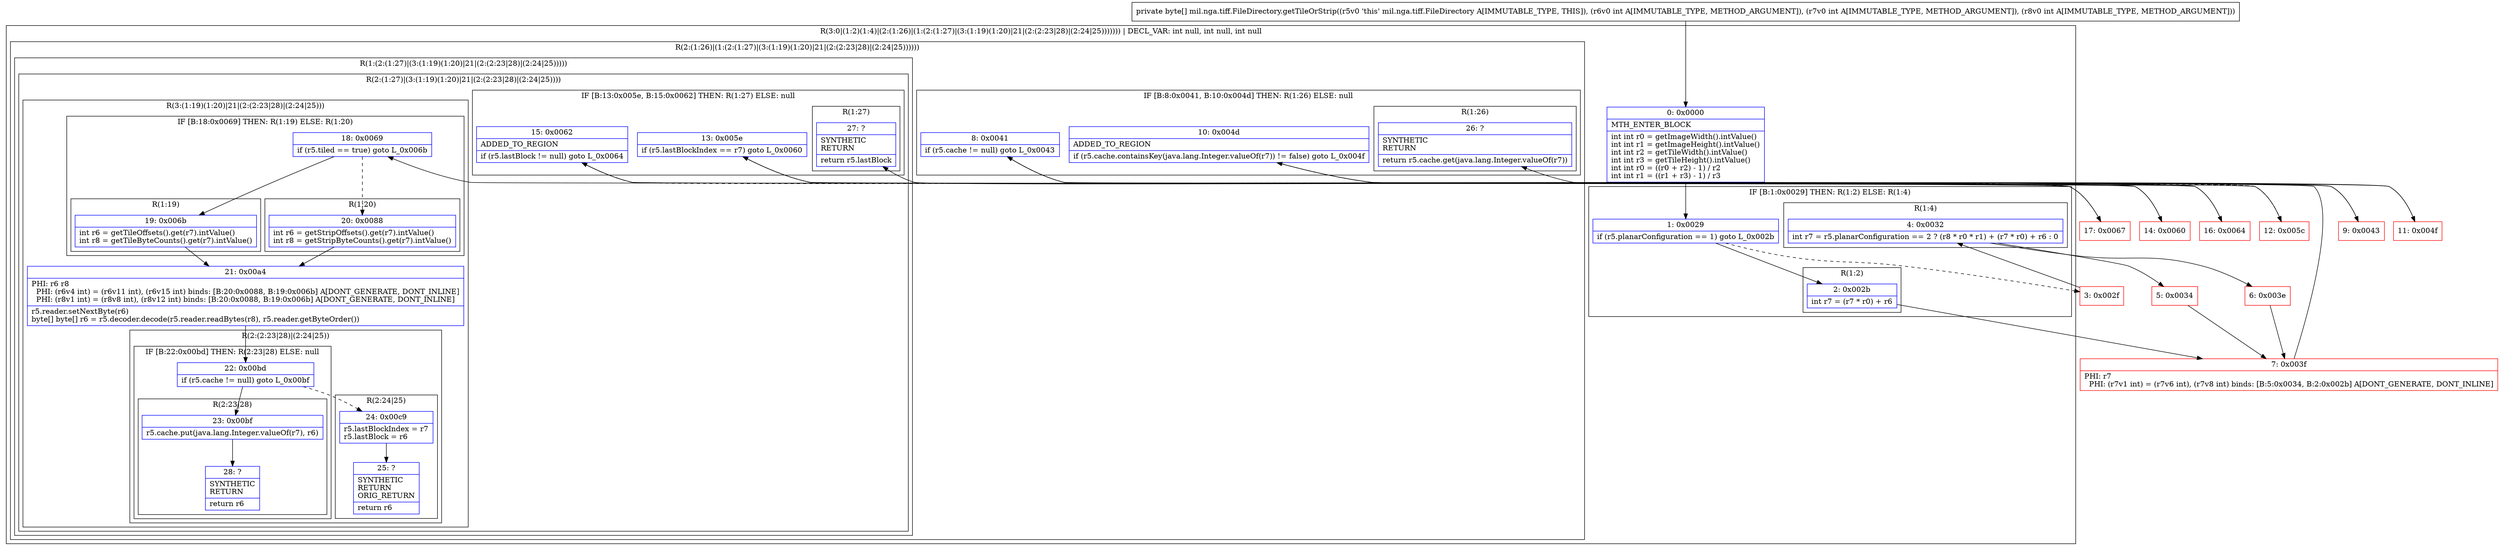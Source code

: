 digraph "CFG formil.nga.tiff.FileDirectory.getTileOrStrip(III)[B" {
subgraph cluster_Region_884833037 {
label = "R(3:0|(1:2)(1:4)|(2:(1:26)|(1:(2:(1:27)|(3:(1:19)(1:20)|21|(2:(2:23|28)|(2:24|25))))))) | DECL_VAR: int null, int null, int null\l";
node [shape=record,color=blue];
Node_0 [shape=record,label="{0\:\ 0x0000|MTH_ENTER_BLOCK\l|int int r0 = getImageWidth().intValue()\lint int r1 = getImageHeight().intValue()\lint int r2 = getTileWidth().intValue()\lint int r3 = getTileHeight().intValue()\lint int r0 = ((r0 + r2) \- 1) \/ r2\lint int r1 = ((r1 + r3) \- 1) \/ r3\l}"];
subgraph cluster_IfRegion_488846645 {
label = "IF [B:1:0x0029] THEN: R(1:2) ELSE: R(1:4)";
node [shape=record,color=blue];
Node_1 [shape=record,label="{1\:\ 0x0029|if (r5.planarConfiguration == 1) goto L_0x002b\l}"];
subgraph cluster_Region_1132218002 {
label = "R(1:2)";
node [shape=record,color=blue];
Node_2 [shape=record,label="{2\:\ 0x002b|int r7 = (r7 * r0) + r6\l}"];
}
subgraph cluster_Region_1196804382 {
label = "R(1:4)";
node [shape=record,color=blue];
Node_4 [shape=record,label="{4\:\ 0x0032|int r7 = r5.planarConfiguration == 2 ? (r8 * r0 * r1) + (r7 * r0) + r6 : 0\l}"];
}
}
subgraph cluster_Region_685519785 {
label = "R(2:(1:26)|(1:(2:(1:27)|(3:(1:19)(1:20)|21|(2:(2:23|28)|(2:24|25))))))";
node [shape=record,color=blue];
subgraph cluster_IfRegion_1848424759 {
label = "IF [B:8:0x0041, B:10:0x004d] THEN: R(1:26) ELSE: null";
node [shape=record,color=blue];
Node_8 [shape=record,label="{8\:\ 0x0041|if (r5.cache != null) goto L_0x0043\l}"];
Node_10 [shape=record,label="{10\:\ 0x004d|ADDED_TO_REGION\l|if (r5.cache.containsKey(java.lang.Integer.valueOf(r7)) != false) goto L_0x004f\l}"];
subgraph cluster_Region_395979844 {
label = "R(1:26)";
node [shape=record,color=blue];
Node_26 [shape=record,label="{26\:\ ?|SYNTHETIC\lRETURN\l|return r5.cache.get(java.lang.Integer.valueOf(r7))\l}"];
}
}
subgraph cluster_Region_328481055 {
label = "R(1:(2:(1:27)|(3:(1:19)(1:20)|21|(2:(2:23|28)|(2:24|25)))))";
node [shape=record,color=blue];
subgraph cluster_Region_1520177599 {
label = "R(2:(1:27)|(3:(1:19)(1:20)|21|(2:(2:23|28)|(2:24|25))))";
node [shape=record,color=blue];
subgraph cluster_IfRegion_1374875354 {
label = "IF [B:13:0x005e, B:15:0x0062] THEN: R(1:27) ELSE: null";
node [shape=record,color=blue];
Node_13 [shape=record,label="{13\:\ 0x005e|if (r5.lastBlockIndex == r7) goto L_0x0060\l}"];
Node_15 [shape=record,label="{15\:\ 0x0062|ADDED_TO_REGION\l|if (r5.lastBlock != null) goto L_0x0064\l}"];
subgraph cluster_Region_399249580 {
label = "R(1:27)";
node [shape=record,color=blue];
Node_27 [shape=record,label="{27\:\ ?|SYNTHETIC\lRETURN\l|return r5.lastBlock\l}"];
}
}
subgraph cluster_Region_1370632745 {
label = "R(3:(1:19)(1:20)|21|(2:(2:23|28)|(2:24|25)))";
node [shape=record,color=blue];
subgraph cluster_IfRegion_631414667 {
label = "IF [B:18:0x0069] THEN: R(1:19) ELSE: R(1:20)";
node [shape=record,color=blue];
Node_18 [shape=record,label="{18\:\ 0x0069|if (r5.tiled == true) goto L_0x006b\l}"];
subgraph cluster_Region_1893442166 {
label = "R(1:19)";
node [shape=record,color=blue];
Node_19 [shape=record,label="{19\:\ 0x006b|int r6 = getTileOffsets().get(r7).intValue()\lint r8 = getTileByteCounts().get(r7).intValue()\l}"];
}
subgraph cluster_Region_803328404 {
label = "R(1:20)";
node [shape=record,color=blue];
Node_20 [shape=record,label="{20\:\ 0x0088|int r6 = getStripOffsets().get(r7).intValue()\lint r8 = getStripByteCounts().get(r7).intValue()\l}"];
}
}
Node_21 [shape=record,label="{21\:\ 0x00a4|PHI: r6 r8 \l  PHI: (r6v4 int) = (r6v11 int), (r6v15 int) binds: [B:20:0x0088, B:19:0x006b] A[DONT_GENERATE, DONT_INLINE]\l  PHI: (r8v1 int) = (r8v8 int), (r8v12 int) binds: [B:20:0x0088, B:19:0x006b] A[DONT_GENERATE, DONT_INLINE]\l|r5.reader.setNextByte(r6)\lbyte[] byte[] r6 = r5.decoder.decode(r5.reader.readBytes(r8), r5.reader.getByteOrder())\l}"];
subgraph cluster_Region_529101673 {
label = "R(2:(2:23|28)|(2:24|25))";
node [shape=record,color=blue];
subgraph cluster_IfRegion_1506531964 {
label = "IF [B:22:0x00bd] THEN: R(2:23|28) ELSE: null";
node [shape=record,color=blue];
Node_22 [shape=record,label="{22\:\ 0x00bd|if (r5.cache != null) goto L_0x00bf\l}"];
subgraph cluster_Region_944118840 {
label = "R(2:23|28)";
node [shape=record,color=blue];
Node_23 [shape=record,label="{23\:\ 0x00bf|r5.cache.put(java.lang.Integer.valueOf(r7), r6)\l}"];
Node_28 [shape=record,label="{28\:\ ?|SYNTHETIC\lRETURN\l|return r6\l}"];
}
}
subgraph cluster_Region_420091861 {
label = "R(2:24|25)";
node [shape=record,color=blue];
Node_24 [shape=record,label="{24\:\ 0x00c9|r5.lastBlockIndex = r7\lr5.lastBlock = r6\l}"];
Node_25 [shape=record,label="{25\:\ ?|SYNTHETIC\lRETURN\lORIG_RETURN\l|return r6\l}"];
}
}
}
}
}
}
}
Node_3 [shape=record,color=red,label="{3\:\ 0x002f}"];
Node_5 [shape=record,color=red,label="{5\:\ 0x0034}"];
Node_6 [shape=record,color=red,label="{6\:\ 0x003e}"];
Node_7 [shape=record,color=red,label="{7\:\ 0x003f|PHI: r7 \l  PHI: (r7v1 int) = (r7v6 int), (r7v8 int) binds: [B:5:0x0034, B:2:0x002b] A[DONT_GENERATE, DONT_INLINE]\l}"];
Node_9 [shape=record,color=red,label="{9\:\ 0x0043}"];
Node_11 [shape=record,color=red,label="{11\:\ 0x004f}"];
Node_12 [shape=record,color=red,label="{12\:\ 0x005c}"];
Node_14 [shape=record,color=red,label="{14\:\ 0x0060}"];
Node_16 [shape=record,color=red,label="{16\:\ 0x0064}"];
Node_17 [shape=record,color=red,label="{17\:\ 0x0067}"];
MethodNode[shape=record,label="{private byte[] mil.nga.tiff.FileDirectory.getTileOrStrip((r5v0 'this' mil.nga.tiff.FileDirectory A[IMMUTABLE_TYPE, THIS]), (r6v0 int A[IMMUTABLE_TYPE, METHOD_ARGUMENT]), (r7v0 int A[IMMUTABLE_TYPE, METHOD_ARGUMENT]), (r8v0 int A[IMMUTABLE_TYPE, METHOD_ARGUMENT])) }"];
MethodNode -> Node_0;
Node_0 -> Node_1;
Node_1 -> Node_2;
Node_1 -> Node_3[style=dashed];
Node_2 -> Node_7;
Node_4 -> Node_5;
Node_4 -> Node_6;
Node_8 -> Node_9;
Node_8 -> Node_12[style=dashed];
Node_10 -> Node_11;
Node_10 -> Node_12[style=dashed];
Node_13 -> Node_14;
Node_13 -> Node_17[style=dashed];
Node_15 -> Node_16;
Node_15 -> Node_17[style=dashed];
Node_18 -> Node_19;
Node_18 -> Node_20[style=dashed];
Node_19 -> Node_21;
Node_20 -> Node_21;
Node_21 -> Node_22;
Node_22 -> Node_23;
Node_22 -> Node_24[style=dashed];
Node_23 -> Node_28;
Node_24 -> Node_25;
Node_3 -> Node_4;
Node_5 -> Node_7;
Node_6 -> Node_7;
Node_7 -> Node_8;
Node_9 -> Node_10;
Node_11 -> Node_26;
Node_12 -> Node_13;
Node_14 -> Node_15;
Node_16 -> Node_27;
Node_17 -> Node_18;
}

